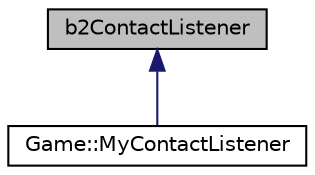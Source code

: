 digraph "b2ContactListener"
{
  edge [fontname="Helvetica",fontsize="10",labelfontname="Helvetica",labelfontsize="10"];
  node [fontname="Helvetica",fontsize="10",shape=record];
  Node0 [label="b2ContactListener",height=0.2,width=0.4,color="black", fillcolor="grey75", style="filled", fontcolor="black"];
  Node0 -> Node1 [dir="back",color="midnightblue",fontsize="10",style="solid",fontname="Helvetica"];
  Node1 [label="Game::MyContactListener",height=0.2,width=0.4,color="black", fillcolor="white", style="filled",URL="$classGame_1_1MyContactListener.html",tooltip="classe box2d qui gere les collision entre le joueur et le terrain "];
}
